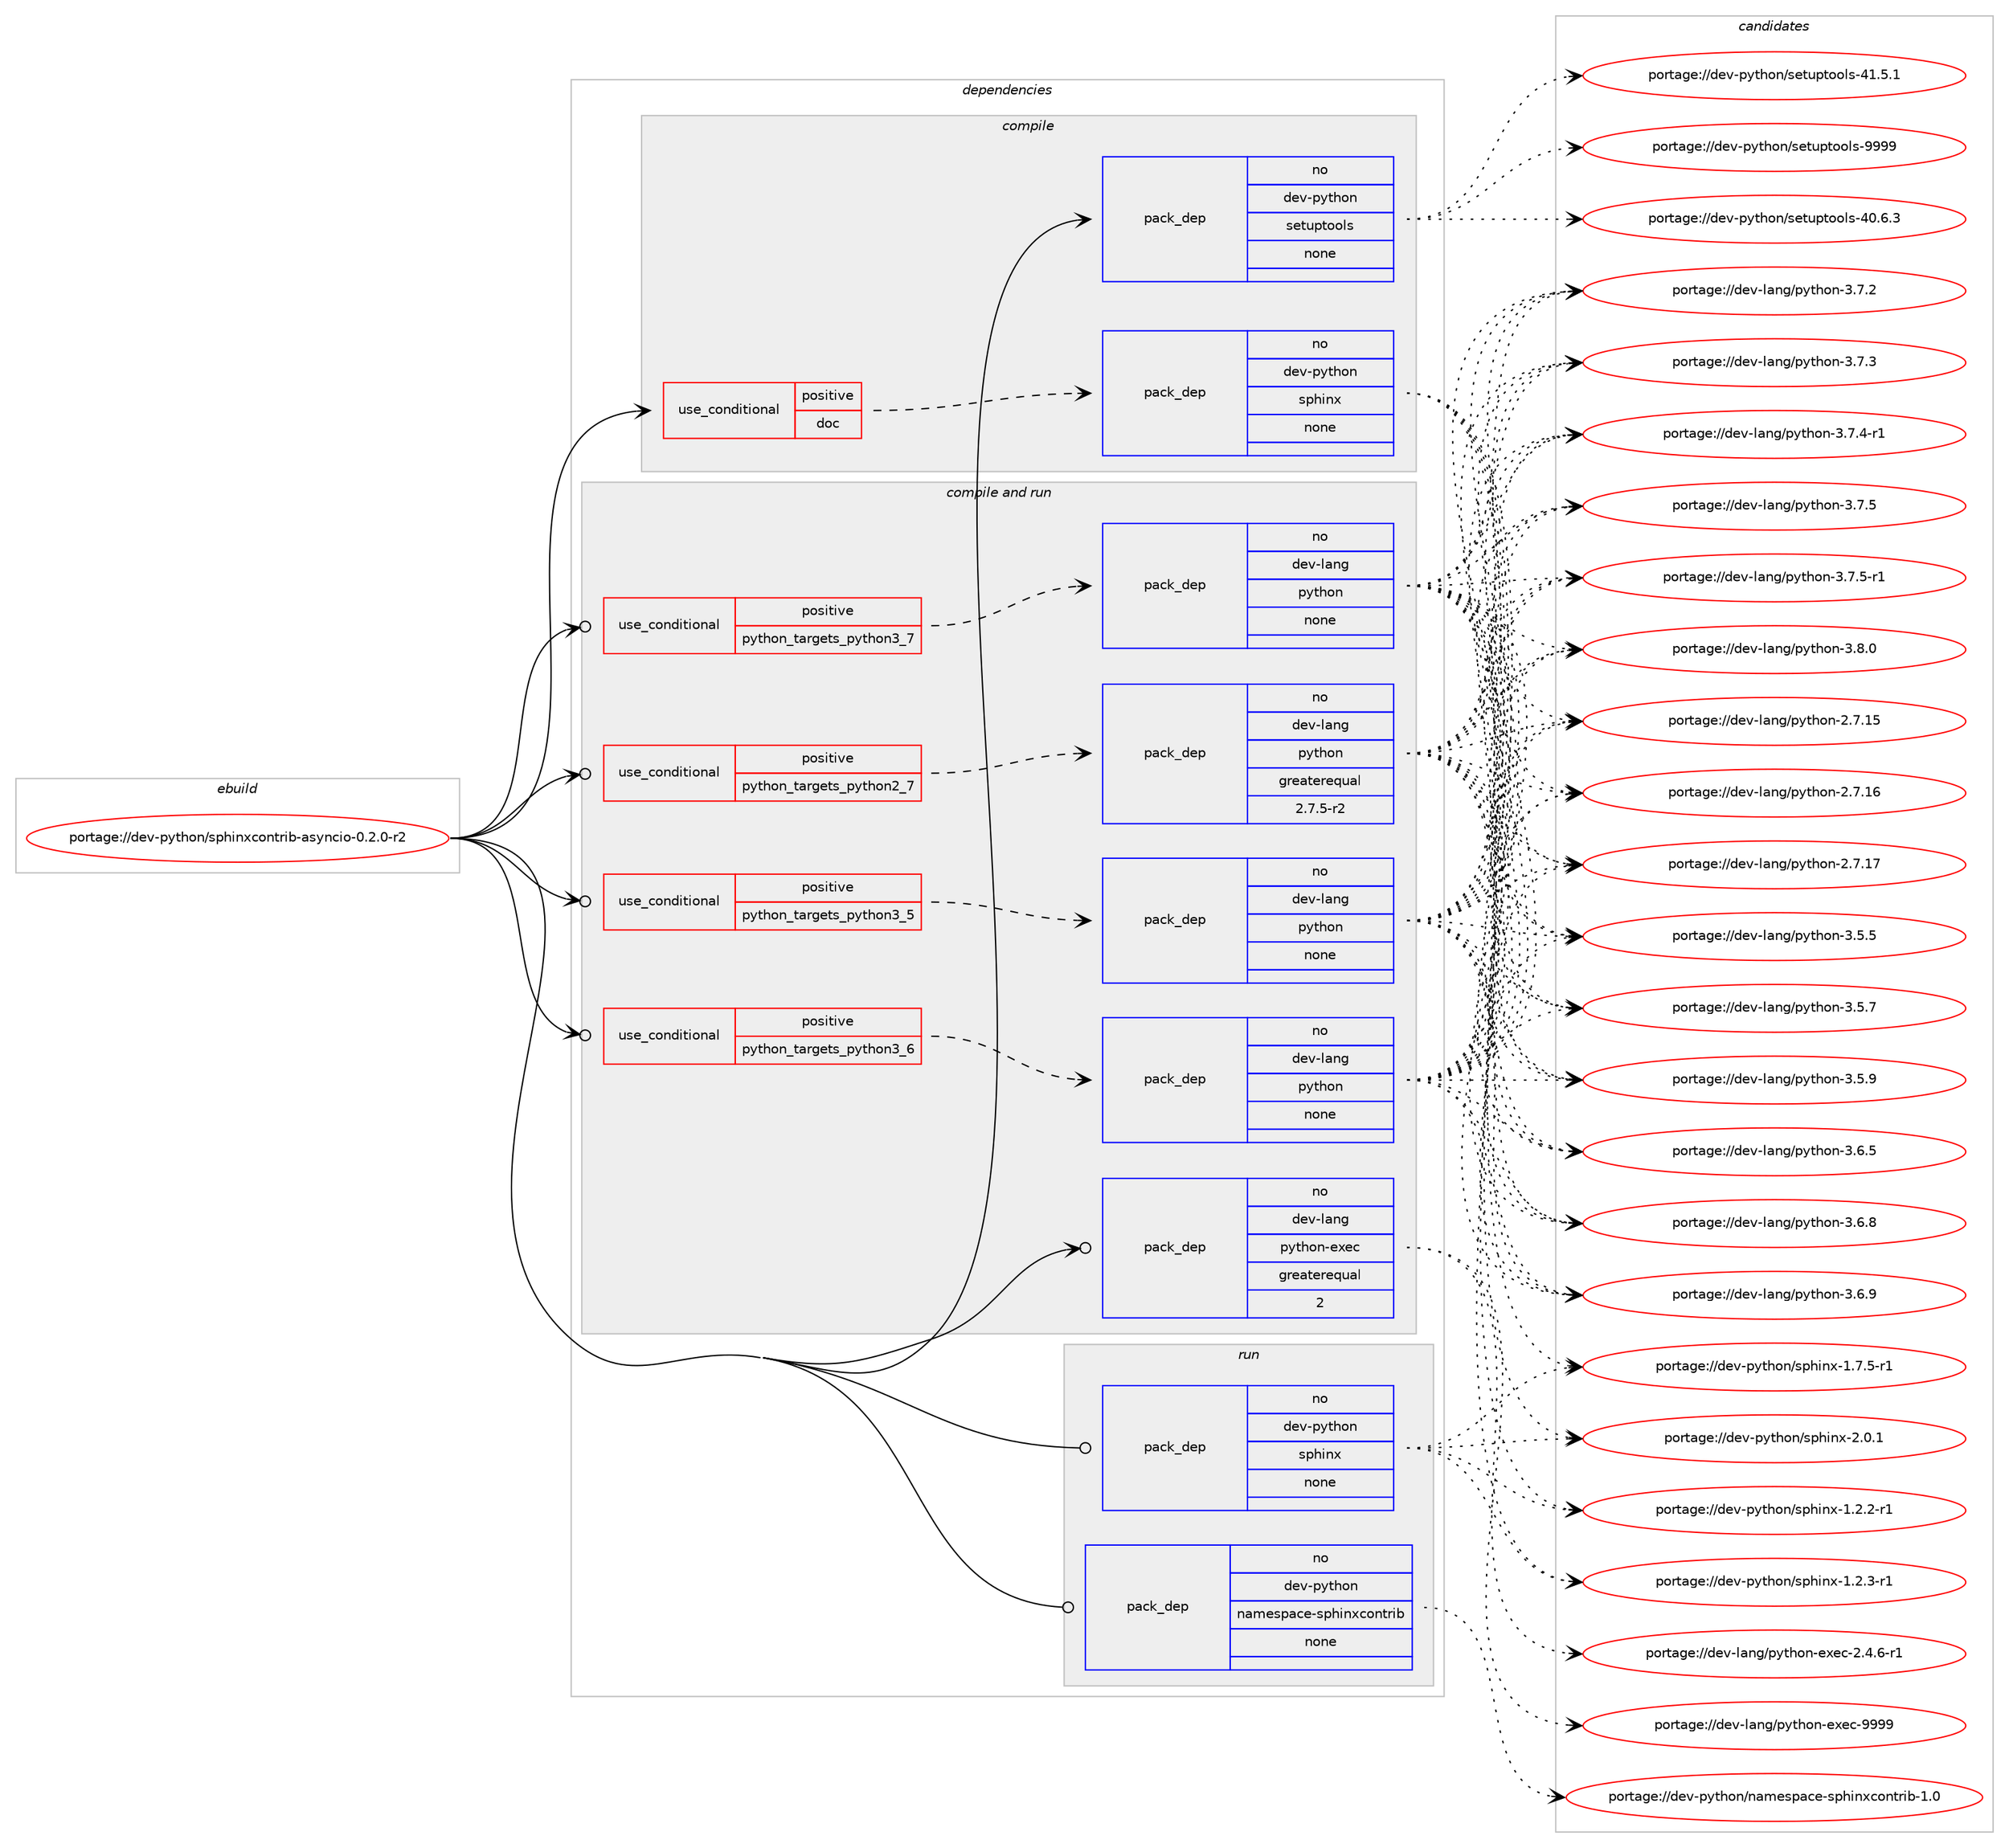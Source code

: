 digraph prolog {

# *************
# Graph options
# *************

newrank=true;
concentrate=true;
compound=true;
graph [rankdir=LR,fontname=Helvetica,fontsize=10,ranksep=1.5];#, ranksep=2.5, nodesep=0.2];
edge  [arrowhead=vee];
node  [fontname=Helvetica,fontsize=10];

# **********
# The ebuild
# **********

subgraph cluster_leftcol {
color=gray;
rank=same;
label=<<i>ebuild</i>>;
id [label="portage://dev-python/sphinxcontrib-asyncio-0.2.0-r2", color=red, width=4, href="../dev-python/sphinxcontrib-asyncio-0.2.0-r2.svg"];
}

# ****************
# The dependencies
# ****************

subgraph cluster_midcol {
color=gray;
label=<<i>dependencies</i>>;
subgraph cluster_compile {
fillcolor="#eeeeee";
style=filled;
label=<<i>compile</i>>;
subgraph cond39003 {
dependency173259 [label=<<TABLE BORDER="0" CELLBORDER="1" CELLSPACING="0" CELLPADDING="4"><TR><TD ROWSPAN="3" CELLPADDING="10">use_conditional</TD></TR><TR><TD>positive</TD></TR><TR><TD>doc</TD></TR></TABLE>>, shape=none, color=red];
subgraph pack130853 {
dependency173260 [label=<<TABLE BORDER="0" CELLBORDER="1" CELLSPACING="0" CELLPADDING="4" WIDTH="220"><TR><TD ROWSPAN="6" CELLPADDING="30">pack_dep</TD></TR><TR><TD WIDTH="110">no</TD></TR><TR><TD>dev-python</TD></TR><TR><TD>sphinx</TD></TR><TR><TD>none</TD></TR><TR><TD></TD></TR></TABLE>>, shape=none, color=blue];
}
dependency173259:e -> dependency173260:w [weight=20,style="dashed",arrowhead="vee"];
}
id:e -> dependency173259:w [weight=20,style="solid",arrowhead="vee"];
subgraph pack130854 {
dependency173261 [label=<<TABLE BORDER="0" CELLBORDER="1" CELLSPACING="0" CELLPADDING="4" WIDTH="220"><TR><TD ROWSPAN="6" CELLPADDING="30">pack_dep</TD></TR><TR><TD WIDTH="110">no</TD></TR><TR><TD>dev-python</TD></TR><TR><TD>setuptools</TD></TR><TR><TD>none</TD></TR><TR><TD></TD></TR></TABLE>>, shape=none, color=blue];
}
id:e -> dependency173261:w [weight=20,style="solid",arrowhead="vee"];
}
subgraph cluster_compileandrun {
fillcolor="#eeeeee";
style=filled;
label=<<i>compile and run</i>>;
subgraph cond39004 {
dependency173262 [label=<<TABLE BORDER="0" CELLBORDER="1" CELLSPACING="0" CELLPADDING="4"><TR><TD ROWSPAN="3" CELLPADDING="10">use_conditional</TD></TR><TR><TD>positive</TD></TR><TR><TD>python_targets_python2_7</TD></TR></TABLE>>, shape=none, color=red];
subgraph pack130855 {
dependency173263 [label=<<TABLE BORDER="0" CELLBORDER="1" CELLSPACING="0" CELLPADDING="4" WIDTH="220"><TR><TD ROWSPAN="6" CELLPADDING="30">pack_dep</TD></TR><TR><TD WIDTH="110">no</TD></TR><TR><TD>dev-lang</TD></TR><TR><TD>python</TD></TR><TR><TD>greaterequal</TD></TR><TR><TD>2.7.5-r2</TD></TR></TABLE>>, shape=none, color=blue];
}
dependency173262:e -> dependency173263:w [weight=20,style="dashed",arrowhead="vee"];
}
id:e -> dependency173262:w [weight=20,style="solid",arrowhead="odotvee"];
subgraph cond39005 {
dependency173264 [label=<<TABLE BORDER="0" CELLBORDER="1" CELLSPACING="0" CELLPADDING="4"><TR><TD ROWSPAN="3" CELLPADDING="10">use_conditional</TD></TR><TR><TD>positive</TD></TR><TR><TD>python_targets_python3_5</TD></TR></TABLE>>, shape=none, color=red];
subgraph pack130856 {
dependency173265 [label=<<TABLE BORDER="0" CELLBORDER="1" CELLSPACING="0" CELLPADDING="4" WIDTH="220"><TR><TD ROWSPAN="6" CELLPADDING="30">pack_dep</TD></TR><TR><TD WIDTH="110">no</TD></TR><TR><TD>dev-lang</TD></TR><TR><TD>python</TD></TR><TR><TD>none</TD></TR><TR><TD></TD></TR></TABLE>>, shape=none, color=blue];
}
dependency173264:e -> dependency173265:w [weight=20,style="dashed",arrowhead="vee"];
}
id:e -> dependency173264:w [weight=20,style="solid",arrowhead="odotvee"];
subgraph cond39006 {
dependency173266 [label=<<TABLE BORDER="0" CELLBORDER="1" CELLSPACING="0" CELLPADDING="4"><TR><TD ROWSPAN="3" CELLPADDING="10">use_conditional</TD></TR><TR><TD>positive</TD></TR><TR><TD>python_targets_python3_6</TD></TR></TABLE>>, shape=none, color=red];
subgraph pack130857 {
dependency173267 [label=<<TABLE BORDER="0" CELLBORDER="1" CELLSPACING="0" CELLPADDING="4" WIDTH="220"><TR><TD ROWSPAN="6" CELLPADDING="30">pack_dep</TD></TR><TR><TD WIDTH="110">no</TD></TR><TR><TD>dev-lang</TD></TR><TR><TD>python</TD></TR><TR><TD>none</TD></TR><TR><TD></TD></TR></TABLE>>, shape=none, color=blue];
}
dependency173266:e -> dependency173267:w [weight=20,style="dashed",arrowhead="vee"];
}
id:e -> dependency173266:w [weight=20,style="solid",arrowhead="odotvee"];
subgraph cond39007 {
dependency173268 [label=<<TABLE BORDER="0" CELLBORDER="1" CELLSPACING="0" CELLPADDING="4"><TR><TD ROWSPAN="3" CELLPADDING="10">use_conditional</TD></TR><TR><TD>positive</TD></TR><TR><TD>python_targets_python3_7</TD></TR></TABLE>>, shape=none, color=red];
subgraph pack130858 {
dependency173269 [label=<<TABLE BORDER="0" CELLBORDER="1" CELLSPACING="0" CELLPADDING="4" WIDTH="220"><TR><TD ROWSPAN="6" CELLPADDING="30">pack_dep</TD></TR><TR><TD WIDTH="110">no</TD></TR><TR><TD>dev-lang</TD></TR><TR><TD>python</TD></TR><TR><TD>none</TD></TR><TR><TD></TD></TR></TABLE>>, shape=none, color=blue];
}
dependency173268:e -> dependency173269:w [weight=20,style="dashed",arrowhead="vee"];
}
id:e -> dependency173268:w [weight=20,style="solid",arrowhead="odotvee"];
subgraph pack130859 {
dependency173270 [label=<<TABLE BORDER="0" CELLBORDER="1" CELLSPACING="0" CELLPADDING="4" WIDTH="220"><TR><TD ROWSPAN="6" CELLPADDING="30">pack_dep</TD></TR><TR><TD WIDTH="110">no</TD></TR><TR><TD>dev-lang</TD></TR><TR><TD>python-exec</TD></TR><TR><TD>greaterequal</TD></TR><TR><TD>2</TD></TR></TABLE>>, shape=none, color=blue];
}
id:e -> dependency173270:w [weight=20,style="solid",arrowhead="odotvee"];
}
subgraph cluster_run {
fillcolor="#eeeeee";
style=filled;
label=<<i>run</i>>;
subgraph pack130860 {
dependency173271 [label=<<TABLE BORDER="0" CELLBORDER="1" CELLSPACING="0" CELLPADDING="4" WIDTH="220"><TR><TD ROWSPAN="6" CELLPADDING="30">pack_dep</TD></TR><TR><TD WIDTH="110">no</TD></TR><TR><TD>dev-python</TD></TR><TR><TD>namespace-sphinxcontrib</TD></TR><TR><TD>none</TD></TR><TR><TD></TD></TR></TABLE>>, shape=none, color=blue];
}
id:e -> dependency173271:w [weight=20,style="solid",arrowhead="odot"];
subgraph pack130861 {
dependency173272 [label=<<TABLE BORDER="0" CELLBORDER="1" CELLSPACING="0" CELLPADDING="4" WIDTH="220"><TR><TD ROWSPAN="6" CELLPADDING="30">pack_dep</TD></TR><TR><TD WIDTH="110">no</TD></TR><TR><TD>dev-python</TD></TR><TR><TD>sphinx</TD></TR><TR><TD>none</TD></TR><TR><TD></TD></TR></TABLE>>, shape=none, color=blue];
}
id:e -> dependency173272:w [weight=20,style="solid",arrowhead="odot"];
}
}

# **************
# The candidates
# **************

subgraph cluster_choices {
rank=same;
color=gray;
label=<<i>candidates</i>>;

subgraph choice130853 {
color=black;
nodesep=1;
choiceportage10010111845112121116104111110471151121041051101204549465046504511449 [label="portage://dev-python/sphinx-1.2.2-r1", color=red, width=4,href="../dev-python/sphinx-1.2.2-r1.svg"];
choiceportage10010111845112121116104111110471151121041051101204549465046514511449 [label="portage://dev-python/sphinx-1.2.3-r1", color=red, width=4,href="../dev-python/sphinx-1.2.3-r1.svg"];
choiceportage10010111845112121116104111110471151121041051101204549465546534511449 [label="portage://dev-python/sphinx-1.7.5-r1", color=red, width=4,href="../dev-python/sphinx-1.7.5-r1.svg"];
choiceportage1001011184511212111610411111047115112104105110120455046484649 [label="portage://dev-python/sphinx-2.0.1", color=red, width=4,href="../dev-python/sphinx-2.0.1.svg"];
dependency173260:e -> choiceportage10010111845112121116104111110471151121041051101204549465046504511449:w [style=dotted,weight="100"];
dependency173260:e -> choiceportage10010111845112121116104111110471151121041051101204549465046514511449:w [style=dotted,weight="100"];
dependency173260:e -> choiceportage10010111845112121116104111110471151121041051101204549465546534511449:w [style=dotted,weight="100"];
dependency173260:e -> choiceportage1001011184511212111610411111047115112104105110120455046484649:w [style=dotted,weight="100"];
}
subgraph choice130854 {
color=black;
nodesep=1;
choiceportage100101118451121211161041111104711510111611711211611111110811545524846544651 [label="portage://dev-python/setuptools-40.6.3", color=red, width=4,href="../dev-python/setuptools-40.6.3.svg"];
choiceportage100101118451121211161041111104711510111611711211611111110811545524946534649 [label="portage://dev-python/setuptools-41.5.1", color=red, width=4,href="../dev-python/setuptools-41.5.1.svg"];
choiceportage10010111845112121116104111110471151011161171121161111111081154557575757 [label="portage://dev-python/setuptools-9999", color=red, width=4,href="../dev-python/setuptools-9999.svg"];
dependency173261:e -> choiceportage100101118451121211161041111104711510111611711211611111110811545524846544651:w [style=dotted,weight="100"];
dependency173261:e -> choiceportage100101118451121211161041111104711510111611711211611111110811545524946534649:w [style=dotted,weight="100"];
dependency173261:e -> choiceportage10010111845112121116104111110471151011161171121161111111081154557575757:w [style=dotted,weight="100"];
}
subgraph choice130855 {
color=black;
nodesep=1;
choiceportage10010111845108971101034711212111610411111045504655464953 [label="portage://dev-lang/python-2.7.15", color=red, width=4,href="../dev-lang/python-2.7.15.svg"];
choiceportage10010111845108971101034711212111610411111045504655464954 [label="portage://dev-lang/python-2.7.16", color=red, width=4,href="../dev-lang/python-2.7.16.svg"];
choiceportage10010111845108971101034711212111610411111045504655464955 [label="portage://dev-lang/python-2.7.17", color=red, width=4,href="../dev-lang/python-2.7.17.svg"];
choiceportage100101118451089711010347112121116104111110455146534653 [label="portage://dev-lang/python-3.5.5", color=red, width=4,href="../dev-lang/python-3.5.5.svg"];
choiceportage100101118451089711010347112121116104111110455146534655 [label="portage://dev-lang/python-3.5.7", color=red, width=4,href="../dev-lang/python-3.5.7.svg"];
choiceportage100101118451089711010347112121116104111110455146534657 [label="portage://dev-lang/python-3.5.9", color=red, width=4,href="../dev-lang/python-3.5.9.svg"];
choiceportage100101118451089711010347112121116104111110455146544653 [label="portage://dev-lang/python-3.6.5", color=red, width=4,href="../dev-lang/python-3.6.5.svg"];
choiceportage100101118451089711010347112121116104111110455146544656 [label="portage://dev-lang/python-3.6.8", color=red, width=4,href="../dev-lang/python-3.6.8.svg"];
choiceportage100101118451089711010347112121116104111110455146544657 [label="portage://dev-lang/python-3.6.9", color=red, width=4,href="../dev-lang/python-3.6.9.svg"];
choiceportage100101118451089711010347112121116104111110455146554650 [label="portage://dev-lang/python-3.7.2", color=red, width=4,href="../dev-lang/python-3.7.2.svg"];
choiceportage100101118451089711010347112121116104111110455146554651 [label="portage://dev-lang/python-3.7.3", color=red, width=4,href="../dev-lang/python-3.7.3.svg"];
choiceportage1001011184510897110103471121211161041111104551465546524511449 [label="portage://dev-lang/python-3.7.4-r1", color=red, width=4,href="../dev-lang/python-3.7.4-r1.svg"];
choiceportage100101118451089711010347112121116104111110455146554653 [label="portage://dev-lang/python-3.7.5", color=red, width=4,href="../dev-lang/python-3.7.5.svg"];
choiceportage1001011184510897110103471121211161041111104551465546534511449 [label="portage://dev-lang/python-3.7.5-r1", color=red, width=4,href="../dev-lang/python-3.7.5-r1.svg"];
choiceportage100101118451089711010347112121116104111110455146564648 [label="portage://dev-lang/python-3.8.0", color=red, width=4,href="../dev-lang/python-3.8.0.svg"];
dependency173263:e -> choiceportage10010111845108971101034711212111610411111045504655464953:w [style=dotted,weight="100"];
dependency173263:e -> choiceportage10010111845108971101034711212111610411111045504655464954:w [style=dotted,weight="100"];
dependency173263:e -> choiceportage10010111845108971101034711212111610411111045504655464955:w [style=dotted,weight="100"];
dependency173263:e -> choiceportage100101118451089711010347112121116104111110455146534653:w [style=dotted,weight="100"];
dependency173263:e -> choiceportage100101118451089711010347112121116104111110455146534655:w [style=dotted,weight="100"];
dependency173263:e -> choiceportage100101118451089711010347112121116104111110455146534657:w [style=dotted,weight="100"];
dependency173263:e -> choiceportage100101118451089711010347112121116104111110455146544653:w [style=dotted,weight="100"];
dependency173263:e -> choiceportage100101118451089711010347112121116104111110455146544656:w [style=dotted,weight="100"];
dependency173263:e -> choiceportage100101118451089711010347112121116104111110455146544657:w [style=dotted,weight="100"];
dependency173263:e -> choiceportage100101118451089711010347112121116104111110455146554650:w [style=dotted,weight="100"];
dependency173263:e -> choiceportage100101118451089711010347112121116104111110455146554651:w [style=dotted,weight="100"];
dependency173263:e -> choiceportage1001011184510897110103471121211161041111104551465546524511449:w [style=dotted,weight="100"];
dependency173263:e -> choiceportage100101118451089711010347112121116104111110455146554653:w [style=dotted,weight="100"];
dependency173263:e -> choiceportage1001011184510897110103471121211161041111104551465546534511449:w [style=dotted,weight="100"];
dependency173263:e -> choiceportage100101118451089711010347112121116104111110455146564648:w [style=dotted,weight="100"];
}
subgraph choice130856 {
color=black;
nodesep=1;
choiceportage10010111845108971101034711212111610411111045504655464953 [label="portage://dev-lang/python-2.7.15", color=red, width=4,href="../dev-lang/python-2.7.15.svg"];
choiceportage10010111845108971101034711212111610411111045504655464954 [label="portage://dev-lang/python-2.7.16", color=red, width=4,href="../dev-lang/python-2.7.16.svg"];
choiceportage10010111845108971101034711212111610411111045504655464955 [label="portage://dev-lang/python-2.7.17", color=red, width=4,href="../dev-lang/python-2.7.17.svg"];
choiceportage100101118451089711010347112121116104111110455146534653 [label="portage://dev-lang/python-3.5.5", color=red, width=4,href="../dev-lang/python-3.5.5.svg"];
choiceportage100101118451089711010347112121116104111110455146534655 [label="portage://dev-lang/python-3.5.7", color=red, width=4,href="../dev-lang/python-3.5.7.svg"];
choiceportage100101118451089711010347112121116104111110455146534657 [label="portage://dev-lang/python-3.5.9", color=red, width=4,href="../dev-lang/python-3.5.9.svg"];
choiceportage100101118451089711010347112121116104111110455146544653 [label="portage://dev-lang/python-3.6.5", color=red, width=4,href="../dev-lang/python-3.6.5.svg"];
choiceportage100101118451089711010347112121116104111110455146544656 [label="portage://dev-lang/python-3.6.8", color=red, width=4,href="../dev-lang/python-3.6.8.svg"];
choiceportage100101118451089711010347112121116104111110455146544657 [label="portage://dev-lang/python-3.6.9", color=red, width=4,href="../dev-lang/python-3.6.9.svg"];
choiceportage100101118451089711010347112121116104111110455146554650 [label="portage://dev-lang/python-3.7.2", color=red, width=4,href="../dev-lang/python-3.7.2.svg"];
choiceportage100101118451089711010347112121116104111110455146554651 [label="portage://dev-lang/python-3.7.3", color=red, width=4,href="../dev-lang/python-3.7.3.svg"];
choiceportage1001011184510897110103471121211161041111104551465546524511449 [label="portage://dev-lang/python-3.7.4-r1", color=red, width=4,href="../dev-lang/python-3.7.4-r1.svg"];
choiceportage100101118451089711010347112121116104111110455146554653 [label="portage://dev-lang/python-3.7.5", color=red, width=4,href="../dev-lang/python-3.7.5.svg"];
choiceportage1001011184510897110103471121211161041111104551465546534511449 [label="portage://dev-lang/python-3.7.5-r1", color=red, width=4,href="../dev-lang/python-3.7.5-r1.svg"];
choiceportage100101118451089711010347112121116104111110455146564648 [label="portage://dev-lang/python-3.8.0", color=red, width=4,href="../dev-lang/python-3.8.0.svg"];
dependency173265:e -> choiceportage10010111845108971101034711212111610411111045504655464953:w [style=dotted,weight="100"];
dependency173265:e -> choiceportage10010111845108971101034711212111610411111045504655464954:w [style=dotted,weight="100"];
dependency173265:e -> choiceportage10010111845108971101034711212111610411111045504655464955:w [style=dotted,weight="100"];
dependency173265:e -> choiceportage100101118451089711010347112121116104111110455146534653:w [style=dotted,weight="100"];
dependency173265:e -> choiceportage100101118451089711010347112121116104111110455146534655:w [style=dotted,weight="100"];
dependency173265:e -> choiceportage100101118451089711010347112121116104111110455146534657:w [style=dotted,weight="100"];
dependency173265:e -> choiceportage100101118451089711010347112121116104111110455146544653:w [style=dotted,weight="100"];
dependency173265:e -> choiceportage100101118451089711010347112121116104111110455146544656:w [style=dotted,weight="100"];
dependency173265:e -> choiceportage100101118451089711010347112121116104111110455146544657:w [style=dotted,weight="100"];
dependency173265:e -> choiceportage100101118451089711010347112121116104111110455146554650:w [style=dotted,weight="100"];
dependency173265:e -> choiceportage100101118451089711010347112121116104111110455146554651:w [style=dotted,weight="100"];
dependency173265:e -> choiceportage1001011184510897110103471121211161041111104551465546524511449:w [style=dotted,weight="100"];
dependency173265:e -> choiceportage100101118451089711010347112121116104111110455146554653:w [style=dotted,weight="100"];
dependency173265:e -> choiceportage1001011184510897110103471121211161041111104551465546534511449:w [style=dotted,weight="100"];
dependency173265:e -> choiceportage100101118451089711010347112121116104111110455146564648:w [style=dotted,weight="100"];
}
subgraph choice130857 {
color=black;
nodesep=1;
choiceportage10010111845108971101034711212111610411111045504655464953 [label="portage://dev-lang/python-2.7.15", color=red, width=4,href="../dev-lang/python-2.7.15.svg"];
choiceportage10010111845108971101034711212111610411111045504655464954 [label="portage://dev-lang/python-2.7.16", color=red, width=4,href="../dev-lang/python-2.7.16.svg"];
choiceportage10010111845108971101034711212111610411111045504655464955 [label="portage://dev-lang/python-2.7.17", color=red, width=4,href="../dev-lang/python-2.7.17.svg"];
choiceportage100101118451089711010347112121116104111110455146534653 [label="portage://dev-lang/python-3.5.5", color=red, width=4,href="../dev-lang/python-3.5.5.svg"];
choiceportage100101118451089711010347112121116104111110455146534655 [label="portage://dev-lang/python-3.5.7", color=red, width=4,href="../dev-lang/python-3.5.7.svg"];
choiceportage100101118451089711010347112121116104111110455146534657 [label="portage://dev-lang/python-3.5.9", color=red, width=4,href="../dev-lang/python-3.5.9.svg"];
choiceportage100101118451089711010347112121116104111110455146544653 [label="portage://dev-lang/python-3.6.5", color=red, width=4,href="../dev-lang/python-3.6.5.svg"];
choiceportage100101118451089711010347112121116104111110455146544656 [label="portage://dev-lang/python-3.6.8", color=red, width=4,href="../dev-lang/python-3.6.8.svg"];
choiceportage100101118451089711010347112121116104111110455146544657 [label="portage://dev-lang/python-3.6.9", color=red, width=4,href="../dev-lang/python-3.6.9.svg"];
choiceportage100101118451089711010347112121116104111110455146554650 [label="portage://dev-lang/python-3.7.2", color=red, width=4,href="../dev-lang/python-3.7.2.svg"];
choiceportage100101118451089711010347112121116104111110455146554651 [label="portage://dev-lang/python-3.7.3", color=red, width=4,href="../dev-lang/python-3.7.3.svg"];
choiceportage1001011184510897110103471121211161041111104551465546524511449 [label="portage://dev-lang/python-3.7.4-r1", color=red, width=4,href="../dev-lang/python-3.7.4-r1.svg"];
choiceportage100101118451089711010347112121116104111110455146554653 [label="portage://dev-lang/python-3.7.5", color=red, width=4,href="../dev-lang/python-3.7.5.svg"];
choiceportage1001011184510897110103471121211161041111104551465546534511449 [label="portage://dev-lang/python-3.7.5-r1", color=red, width=4,href="../dev-lang/python-3.7.5-r1.svg"];
choiceportage100101118451089711010347112121116104111110455146564648 [label="portage://dev-lang/python-3.8.0", color=red, width=4,href="../dev-lang/python-3.8.0.svg"];
dependency173267:e -> choiceportage10010111845108971101034711212111610411111045504655464953:w [style=dotted,weight="100"];
dependency173267:e -> choiceportage10010111845108971101034711212111610411111045504655464954:w [style=dotted,weight="100"];
dependency173267:e -> choiceportage10010111845108971101034711212111610411111045504655464955:w [style=dotted,weight="100"];
dependency173267:e -> choiceportage100101118451089711010347112121116104111110455146534653:w [style=dotted,weight="100"];
dependency173267:e -> choiceportage100101118451089711010347112121116104111110455146534655:w [style=dotted,weight="100"];
dependency173267:e -> choiceportage100101118451089711010347112121116104111110455146534657:w [style=dotted,weight="100"];
dependency173267:e -> choiceportage100101118451089711010347112121116104111110455146544653:w [style=dotted,weight="100"];
dependency173267:e -> choiceportage100101118451089711010347112121116104111110455146544656:w [style=dotted,weight="100"];
dependency173267:e -> choiceportage100101118451089711010347112121116104111110455146544657:w [style=dotted,weight="100"];
dependency173267:e -> choiceportage100101118451089711010347112121116104111110455146554650:w [style=dotted,weight="100"];
dependency173267:e -> choiceportage100101118451089711010347112121116104111110455146554651:w [style=dotted,weight="100"];
dependency173267:e -> choiceportage1001011184510897110103471121211161041111104551465546524511449:w [style=dotted,weight="100"];
dependency173267:e -> choiceportage100101118451089711010347112121116104111110455146554653:w [style=dotted,weight="100"];
dependency173267:e -> choiceportage1001011184510897110103471121211161041111104551465546534511449:w [style=dotted,weight="100"];
dependency173267:e -> choiceportage100101118451089711010347112121116104111110455146564648:w [style=dotted,weight="100"];
}
subgraph choice130858 {
color=black;
nodesep=1;
choiceportage10010111845108971101034711212111610411111045504655464953 [label="portage://dev-lang/python-2.7.15", color=red, width=4,href="../dev-lang/python-2.7.15.svg"];
choiceportage10010111845108971101034711212111610411111045504655464954 [label="portage://dev-lang/python-2.7.16", color=red, width=4,href="../dev-lang/python-2.7.16.svg"];
choiceportage10010111845108971101034711212111610411111045504655464955 [label="portage://dev-lang/python-2.7.17", color=red, width=4,href="../dev-lang/python-2.7.17.svg"];
choiceportage100101118451089711010347112121116104111110455146534653 [label="portage://dev-lang/python-3.5.5", color=red, width=4,href="../dev-lang/python-3.5.5.svg"];
choiceportage100101118451089711010347112121116104111110455146534655 [label="portage://dev-lang/python-3.5.7", color=red, width=4,href="../dev-lang/python-3.5.7.svg"];
choiceportage100101118451089711010347112121116104111110455146534657 [label="portage://dev-lang/python-3.5.9", color=red, width=4,href="../dev-lang/python-3.5.9.svg"];
choiceportage100101118451089711010347112121116104111110455146544653 [label="portage://dev-lang/python-3.6.5", color=red, width=4,href="../dev-lang/python-3.6.5.svg"];
choiceportage100101118451089711010347112121116104111110455146544656 [label="portage://dev-lang/python-3.6.8", color=red, width=4,href="../dev-lang/python-3.6.8.svg"];
choiceportage100101118451089711010347112121116104111110455146544657 [label="portage://dev-lang/python-3.6.9", color=red, width=4,href="../dev-lang/python-3.6.9.svg"];
choiceportage100101118451089711010347112121116104111110455146554650 [label="portage://dev-lang/python-3.7.2", color=red, width=4,href="../dev-lang/python-3.7.2.svg"];
choiceportage100101118451089711010347112121116104111110455146554651 [label="portage://dev-lang/python-3.7.3", color=red, width=4,href="../dev-lang/python-3.7.3.svg"];
choiceportage1001011184510897110103471121211161041111104551465546524511449 [label="portage://dev-lang/python-3.7.4-r1", color=red, width=4,href="../dev-lang/python-3.7.4-r1.svg"];
choiceportage100101118451089711010347112121116104111110455146554653 [label="portage://dev-lang/python-3.7.5", color=red, width=4,href="../dev-lang/python-3.7.5.svg"];
choiceportage1001011184510897110103471121211161041111104551465546534511449 [label="portage://dev-lang/python-3.7.5-r1", color=red, width=4,href="../dev-lang/python-3.7.5-r1.svg"];
choiceportage100101118451089711010347112121116104111110455146564648 [label="portage://dev-lang/python-3.8.0", color=red, width=4,href="../dev-lang/python-3.8.0.svg"];
dependency173269:e -> choiceportage10010111845108971101034711212111610411111045504655464953:w [style=dotted,weight="100"];
dependency173269:e -> choiceportage10010111845108971101034711212111610411111045504655464954:w [style=dotted,weight="100"];
dependency173269:e -> choiceportage10010111845108971101034711212111610411111045504655464955:w [style=dotted,weight="100"];
dependency173269:e -> choiceportage100101118451089711010347112121116104111110455146534653:w [style=dotted,weight="100"];
dependency173269:e -> choiceportage100101118451089711010347112121116104111110455146534655:w [style=dotted,weight="100"];
dependency173269:e -> choiceportage100101118451089711010347112121116104111110455146534657:w [style=dotted,weight="100"];
dependency173269:e -> choiceportage100101118451089711010347112121116104111110455146544653:w [style=dotted,weight="100"];
dependency173269:e -> choiceportage100101118451089711010347112121116104111110455146544656:w [style=dotted,weight="100"];
dependency173269:e -> choiceportage100101118451089711010347112121116104111110455146544657:w [style=dotted,weight="100"];
dependency173269:e -> choiceportage100101118451089711010347112121116104111110455146554650:w [style=dotted,weight="100"];
dependency173269:e -> choiceportage100101118451089711010347112121116104111110455146554651:w [style=dotted,weight="100"];
dependency173269:e -> choiceportage1001011184510897110103471121211161041111104551465546524511449:w [style=dotted,weight="100"];
dependency173269:e -> choiceportage100101118451089711010347112121116104111110455146554653:w [style=dotted,weight="100"];
dependency173269:e -> choiceportage1001011184510897110103471121211161041111104551465546534511449:w [style=dotted,weight="100"];
dependency173269:e -> choiceportage100101118451089711010347112121116104111110455146564648:w [style=dotted,weight="100"];
}
subgraph choice130859 {
color=black;
nodesep=1;
choiceportage10010111845108971101034711212111610411111045101120101994550465246544511449 [label="portage://dev-lang/python-exec-2.4.6-r1", color=red, width=4,href="../dev-lang/python-exec-2.4.6-r1.svg"];
choiceportage10010111845108971101034711212111610411111045101120101994557575757 [label="portage://dev-lang/python-exec-9999", color=red, width=4,href="../dev-lang/python-exec-9999.svg"];
dependency173270:e -> choiceportage10010111845108971101034711212111610411111045101120101994550465246544511449:w [style=dotted,weight="100"];
dependency173270:e -> choiceportage10010111845108971101034711212111610411111045101120101994557575757:w [style=dotted,weight="100"];
}
subgraph choice130860 {
color=black;
nodesep=1;
choiceportage100101118451121211161041111104711097109101115112979910145115112104105110120991111101161141059845494648 [label="portage://dev-python/namespace-sphinxcontrib-1.0", color=red, width=4,href="../dev-python/namespace-sphinxcontrib-1.0.svg"];
dependency173271:e -> choiceportage100101118451121211161041111104711097109101115112979910145115112104105110120991111101161141059845494648:w [style=dotted,weight="100"];
}
subgraph choice130861 {
color=black;
nodesep=1;
choiceportage10010111845112121116104111110471151121041051101204549465046504511449 [label="portage://dev-python/sphinx-1.2.2-r1", color=red, width=4,href="../dev-python/sphinx-1.2.2-r1.svg"];
choiceportage10010111845112121116104111110471151121041051101204549465046514511449 [label="portage://dev-python/sphinx-1.2.3-r1", color=red, width=4,href="../dev-python/sphinx-1.2.3-r1.svg"];
choiceportage10010111845112121116104111110471151121041051101204549465546534511449 [label="portage://dev-python/sphinx-1.7.5-r1", color=red, width=4,href="../dev-python/sphinx-1.7.5-r1.svg"];
choiceportage1001011184511212111610411111047115112104105110120455046484649 [label="portage://dev-python/sphinx-2.0.1", color=red, width=4,href="../dev-python/sphinx-2.0.1.svg"];
dependency173272:e -> choiceportage10010111845112121116104111110471151121041051101204549465046504511449:w [style=dotted,weight="100"];
dependency173272:e -> choiceportage10010111845112121116104111110471151121041051101204549465046514511449:w [style=dotted,weight="100"];
dependency173272:e -> choiceportage10010111845112121116104111110471151121041051101204549465546534511449:w [style=dotted,weight="100"];
dependency173272:e -> choiceportage1001011184511212111610411111047115112104105110120455046484649:w [style=dotted,weight="100"];
}
}

}
